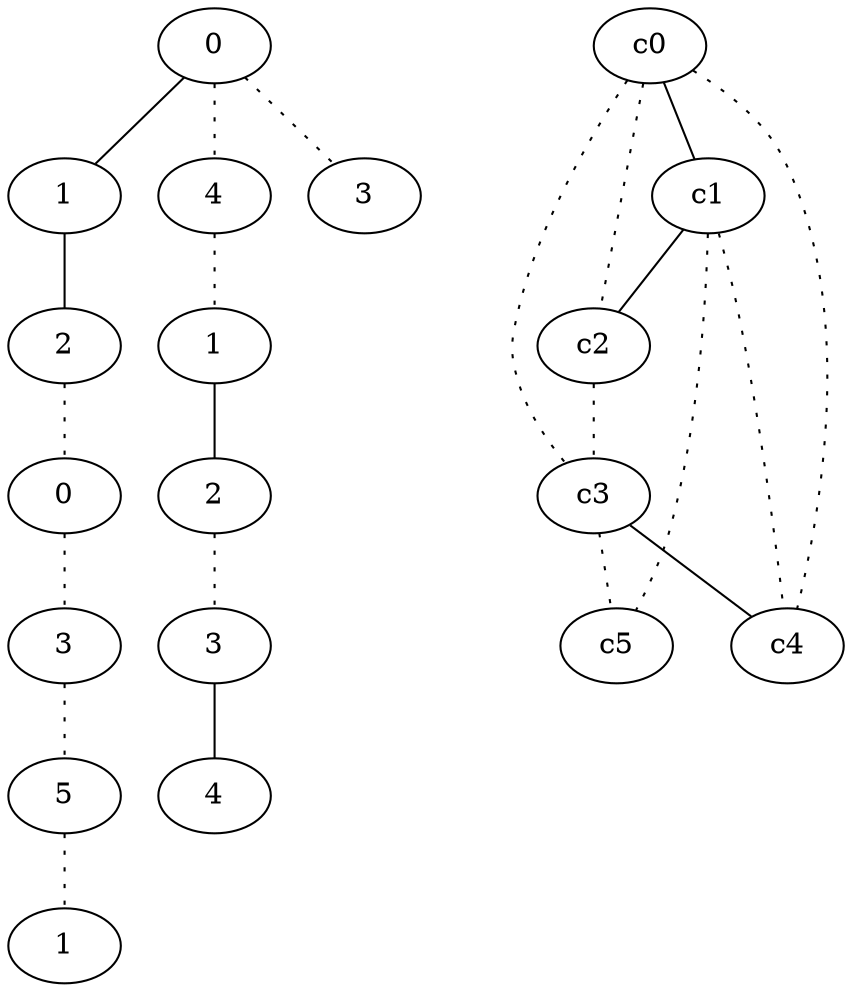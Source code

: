 graph {
a0[label=0];
a1[label=1];
a2[label=2];
a3[label=0];
a4[label=3];
a5[label=5];
a6[label=1];
a7[label=4];
a8[label=1];
a9[label=2];
a10[label=3];
a11[label=4];
a12[label=3];
a0 -- a1;
a0 -- a7 [style=dotted];
a0 -- a12 [style=dotted];
a1 -- a2;
a2 -- a3 [style=dotted];
a3 -- a4 [style=dotted];
a4 -- a5 [style=dotted];
a5 -- a6 [style=dotted];
a7 -- a8 [style=dotted];
a8 -- a9;
a9 -- a10 [style=dotted];
a10 -- a11;
c0 -- c1;
c0 -- c2 [style=dotted];
c0 -- c3 [style=dotted];
c0 -- c4 [style=dotted];
c1 -- c2;
c1 -- c4 [style=dotted];
c1 -- c5 [style=dotted];
c2 -- c3 [style=dotted];
c3 -- c4;
c3 -- c5 [style=dotted];
}
